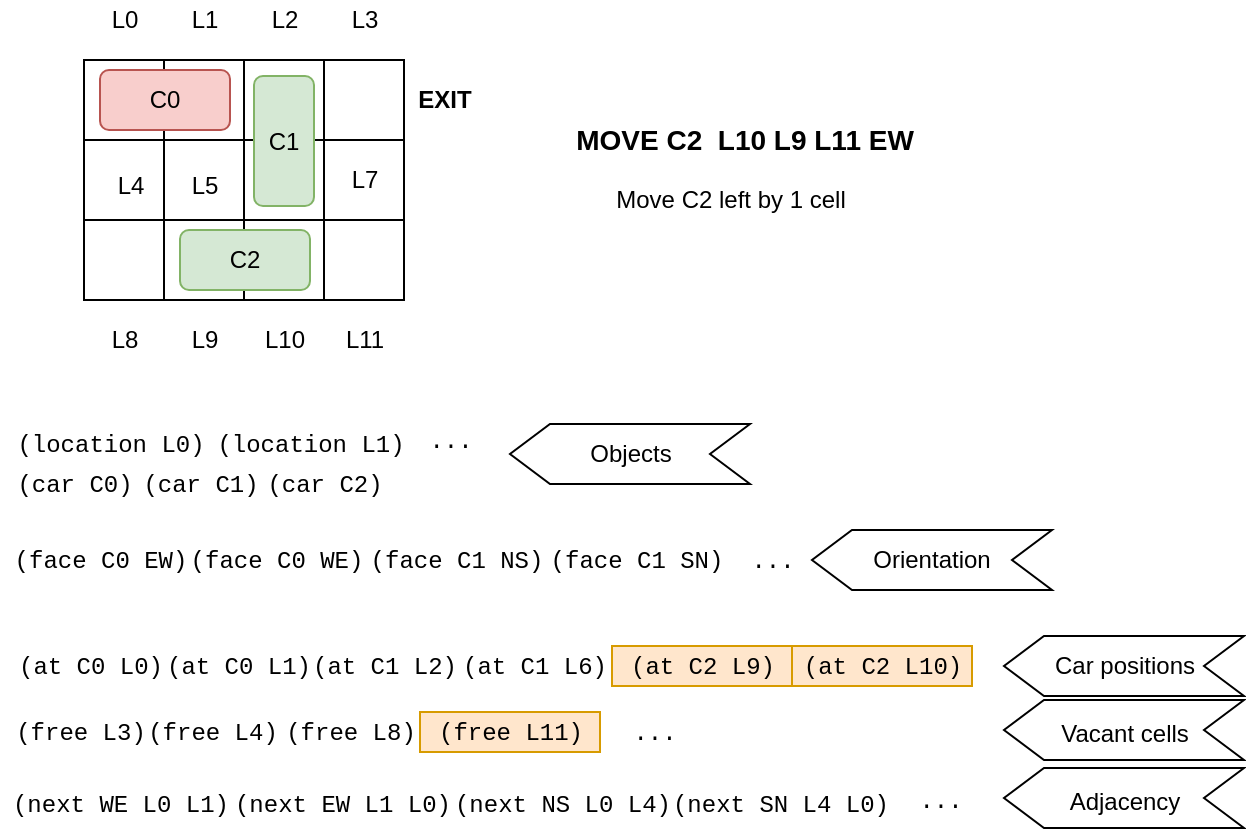<mxfile version="13.10.8" type="device"><diagram id="GSn0JZKrBUztAECRJHA0" name="Page-1"><mxGraphModel dx="1355" dy="776" grid="1" gridSize="10" guides="1" tooltips="1" connect="1" arrows="1" fold="1" page="1" pageScale="1" pageWidth="850" pageHeight="1100" math="0" shadow="0"><root><mxCell id="0"/><mxCell id="1" parent="0"/><mxCell id="cFkK7eowDS_KS3567tMJ-1" value="" style="whiteSpace=wrap;html=1;aspect=fixed;" vertex="1" parent="1"><mxGeometry x="802" y="370" width="40" height="40" as="geometry"/></mxCell><mxCell id="cFkK7eowDS_KS3567tMJ-2" value="" style="whiteSpace=wrap;html=1;aspect=fixed;" vertex="1" parent="1"><mxGeometry x="842" y="370" width="40" height="40" as="geometry"/></mxCell><mxCell id="cFkK7eowDS_KS3567tMJ-3" value="" style="whiteSpace=wrap;html=1;aspect=fixed;" vertex="1" parent="1"><mxGeometry x="882" y="370" width="40" height="40" as="geometry"/></mxCell><mxCell id="cFkK7eowDS_KS3567tMJ-4" value="" style="whiteSpace=wrap;html=1;aspect=fixed;" vertex="1" parent="1"><mxGeometry x="922" y="370" width="40" height="40" as="geometry"/></mxCell><mxCell id="cFkK7eowDS_KS3567tMJ-5" value="" style="whiteSpace=wrap;html=1;aspect=fixed;" vertex="1" parent="1"><mxGeometry x="802" y="410" width="40" height="40" as="geometry"/></mxCell><mxCell id="cFkK7eowDS_KS3567tMJ-6" value="" style="whiteSpace=wrap;html=1;aspect=fixed;" vertex="1" parent="1"><mxGeometry x="842" y="410" width="40" height="40" as="geometry"/></mxCell><mxCell id="cFkK7eowDS_KS3567tMJ-7" value="" style="whiteSpace=wrap;html=1;aspect=fixed;" vertex="1" parent="1"><mxGeometry x="882" y="410" width="40" height="40" as="geometry"/></mxCell><mxCell id="cFkK7eowDS_KS3567tMJ-8" value="" style="whiteSpace=wrap;html=1;aspect=fixed;" vertex="1" parent="1"><mxGeometry x="922" y="410" width="40" height="40" as="geometry"/></mxCell><mxCell id="cFkK7eowDS_KS3567tMJ-9" value="" style="whiteSpace=wrap;html=1;aspect=fixed;" vertex="1" parent="1"><mxGeometry x="802" y="450" width="40" height="40" as="geometry"/></mxCell><mxCell id="cFkK7eowDS_KS3567tMJ-10" value="" style="whiteSpace=wrap;html=1;aspect=fixed;" vertex="1" parent="1"><mxGeometry x="842" y="450" width="40" height="40" as="geometry"/></mxCell><mxCell id="cFkK7eowDS_KS3567tMJ-11" value="" style="whiteSpace=wrap;html=1;aspect=fixed;" vertex="1" parent="1"><mxGeometry x="882" y="450" width="40" height="40" as="geometry"/></mxCell><mxCell id="cFkK7eowDS_KS3567tMJ-12" value="" style="whiteSpace=wrap;html=1;aspect=fixed;" vertex="1" parent="1"><mxGeometry x="922" y="450" width="40" height="40" as="geometry"/></mxCell><mxCell id="cFkK7eowDS_KS3567tMJ-13" value="C0" style="rounded=1;whiteSpace=wrap;html=1;fillColor=#f8cecc;strokeColor=#b85450;" vertex="1" parent="1"><mxGeometry x="810" y="375" width="65" height="30" as="geometry"/></mxCell><mxCell id="cFkK7eowDS_KS3567tMJ-14" value="C1" style="rounded=1;whiteSpace=wrap;html=1;fillColor=#d5e8d4;strokeColor=#82b366;" vertex="1" parent="1"><mxGeometry x="887" y="378" width="30" height="65" as="geometry"/></mxCell><mxCell id="cFkK7eowDS_KS3567tMJ-15" value="EXIT" style="text;html=1;align=center;verticalAlign=middle;resizable=0;points=[];autosize=1;fontStyle=1" vertex="1" parent="1"><mxGeometry x="962" y="380" width="40" height="20" as="geometry"/></mxCell><mxCell id="cFkK7eowDS_KS3567tMJ-16" value="C2" style="rounded=1;whiteSpace=wrap;html=1;fillColor=#d5e8d4;strokeColor=#82b366;" vertex="1" parent="1"><mxGeometry x="850" y="455" width="65" height="30" as="geometry"/></mxCell><mxCell id="cFkK7eowDS_KS3567tMJ-17" value="L0" style="text;html=1;align=center;verticalAlign=middle;resizable=0;points=[];autosize=1;" vertex="1" parent="1"><mxGeometry x="807" y="340" width="30" height="20" as="geometry"/></mxCell><mxCell id="cFkK7eowDS_KS3567tMJ-18" value="L1" style="text;html=1;align=center;verticalAlign=middle;resizable=0;points=[];autosize=1;" vertex="1" parent="1"><mxGeometry x="847" y="340" width="30" height="20" as="geometry"/></mxCell><mxCell id="cFkK7eowDS_KS3567tMJ-19" value="L2" style="text;html=1;align=center;verticalAlign=middle;resizable=0;points=[];autosize=1;" vertex="1" parent="1"><mxGeometry x="887" y="340" width="30" height="20" as="geometry"/></mxCell><mxCell id="cFkK7eowDS_KS3567tMJ-20" value="L3" style="text;html=1;align=center;verticalAlign=middle;resizable=0;points=[];autosize=1;" vertex="1" parent="1"><mxGeometry x="927" y="340" width="30" height="20" as="geometry"/></mxCell><mxCell id="cFkK7eowDS_KS3567tMJ-21" value="L4" style="text;html=1;align=center;verticalAlign=middle;resizable=0;points=[];autosize=1;" vertex="1" parent="1"><mxGeometry x="810" y="423" width="30" height="20" as="geometry"/></mxCell><mxCell id="cFkK7eowDS_KS3567tMJ-22" value="L7" style="text;html=1;align=center;verticalAlign=middle;resizable=0;points=[];autosize=1;" vertex="1" parent="1"><mxGeometry x="927" y="420" width="30" height="20" as="geometry"/></mxCell><mxCell id="cFkK7eowDS_KS3567tMJ-23" value="L8" style="text;html=1;align=center;verticalAlign=middle;resizable=0;points=[];autosize=1;" vertex="1" parent="1"><mxGeometry x="807" y="500" width="30" height="20" as="geometry"/></mxCell><mxCell id="cFkK7eowDS_KS3567tMJ-24" value="L9" style="text;html=1;align=center;verticalAlign=middle;resizable=0;points=[];autosize=1;" vertex="1" parent="1"><mxGeometry x="847" y="500" width="30" height="20" as="geometry"/></mxCell><mxCell id="cFkK7eowDS_KS3567tMJ-25" value="L10" style="text;html=1;align=center;verticalAlign=middle;resizable=0;points=[];autosize=1;" vertex="1" parent="1"><mxGeometry x="882" y="500" width="40" height="20" as="geometry"/></mxCell><mxCell id="cFkK7eowDS_KS3567tMJ-26" value="L11" style="text;html=1;align=center;verticalAlign=middle;resizable=0;points=[];autosize=1;" vertex="1" parent="1"><mxGeometry x="922" y="500" width="40" height="20" as="geometry"/></mxCell><mxCell id="cFkK7eowDS_KS3567tMJ-27" value="L5" style="text;html=1;align=center;verticalAlign=middle;resizable=0;points=[];autosize=1;" vertex="1" parent="1"><mxGeometry x="847" y="423" width="30" height="20" as="geometry"/></mxCell><mxCell id="cFkK7eowDS_KS3567tMJ-28" value="&lt;font face=&quot;Courier New&quot;&gt;(location L0)&lt;br&gt;&lt;/font&gt;" style="text;html=1;align=center;verticalAlign=middle;resizable=0;points=[];autosize=1;" vertex="1" parent="1"><mxGeometry x="760" y="552" width="110" height="20" as="geometry"/></mxCell><mxCell id="cFkK7eowDS_KS3567tMJ-29" value="&lt;font face=&quot;Courier New&quot;&gt;(location L1)&lt;br&gt;&lt;/font&gt;" style="text;html=1;align=center;verticalAlign=middle;resizable=0;points=[];autosize=1;" vertex="1" parent="1"><mxGeometry x="860" y="552" width="110" height="20" as="geometry"/></mxCell><mxCell id="cFkK7eowDS_KS3567tMJ-30" value="&lt;font face=&quot;Courier New&quot;&gt;...&lt;br&gt;&lt;/font&gt;" style="text;html=1;align=center;verticalAlign=middle;resizable=0;points=[];autosize=1;" vertex="1" parent="1"><mxGeometry x="965" y="550" width="40" height="20" as="geometry"/></mxCell><mxCell id="cFkK7eowDS_KS3567tMJ-31" value="&lt;font face=&quot;Courier New&quot;&gt;(car C0)&lt;br&gt;&lt;/font&gt;" style="text;html=1;align=center;verticalAlign=middle;resizable=0;points=[];autosize=1;" vertex="1" parent="1"><mxGeometry x="762" y="572" width="70" height="20" as="geometry"/></mxCell><mxCell id="cFkK7eowDS_KS3567tMJ-32" value="&lt;font face=&quot;Courier New&quot;&gt;(car C1)&lt;br&gt;&lt;/font&gt;" style="text;html=1;align=center;verticalAlign=middle;resizable=0;points=[];autosize=1;" vertex="1" parent="1"><mxGeometry x="825" y="572" width="70" height="20" as="geometry"/></mxCell><mxCell id="cFkK7eowDS_KS3567tMJ-33" value="&lt;font face=&quot;Courier New&quot;&gt;(car C2)&lt;br&gt;&lt;/font&gt;" style="text;html=1;align=center;verticalAlign=middle;resizable=0;points=[];autosize=1;" vertex="1" parent="1"><mxGeometry x="887" y="572" width="70" height="20" as="geometry"/></mxCell><mxCell id="cFkK7eowDS_KS3567tMJ-34" value="&lt;font face=&quot;Courier New&quot;&gt;(at C0 L0)&lt;br&gt;&lt;/font&gt;" style="text;html=1;align=center;verticalAlign=middle;resizable=0;points=[];autosize=1;" vertex="1" parent="1"><mxGeometry x="760" y="663" width="90" height="20" as="geometry"/></mxCell><mxCell id="cFkK7eowDS_KS3567tMJ-35" value="&lt;font face=&quot;Courier New&quot;&gt;(at C0 L1)&lt;br&gt;&lt;/font&gt;" style="text;html=1;align=center;verticalAlign=middle;resizable=0;points=[];autosize=1;" vertex="1" parent="1"><mxGeometry x="834" y="663" width="90" height="20" as="geometry"/></mxCell><mxCell id="cFkK7eowDS_KS3567tMJ-36" value="&lt;font face=&quot;Courier New&quot;&gt;(at C1 L2)&lt;br&gt;&lt;/font&gt;" style="text;html=1;align=center;verticalAlign=middle;resizable=0;points=[];autosize=1;" vertex="1" parent="1"><mxGeometry x="907" y="663" width="90" height="20" as="geometry"/></mxCell><mxCell id="cFkK7eowDS_KS3567tMJ-37" value="&lt;font face=&quot;Courier New&quot;&gt;(at C1 L6)&lt;br&gt;&lt;/font&gt;" style="text;html=1;align=center;verticalAlign=middle;resizable=0;points=[];autosize=1;" vertex="1" parent="1"><mxGeometry x="982" y="663" width="90" height="20" as="geometry"/></mxCell><mxCell id="cFkK7eowDS_KS3567tMJ-38" value="" style="shape=step;perimeter=stepPerimeter;whiteSpace=wrap;html=1;fixedSize=1;rotation=-180;horizontal=1;" vertex="1" parent="1"><mxGeometry x="1015" y="552" width="120" height="30" as="geometry"/></mxCell><mxCell id="cFkK7eowDS_KS3567tMJ-39" value="Objects" style="text;html=1;align=center;verticalAlign=middle;resizable=0;points=[];autosize=1;" vertex="1" parent="1"><mxGeometry x="1045" y="557" width="60" height="20" as="geometry"/></mxCell><mxCell id="cFkK7eowDS_KS3567tMJ-40" value="" style="shape=step;perimeter=stepPerimeter;whiteSpace=wrap;html=1;fixedSize=1;rotation=-180;horizontal=1;" vertex="1" parent="1"><mxGeometry x="1262" y="658" width="120" height="30" as="geometry"/></mxCell><mxCell id="cFkK7eowDS_KS3567tMJ-41" value="&lt;font face=&quot;Courier New&quot;&gt;(next WE L0 L1)&lt;br&gt;&lt;/font&gt;" style="text;html=1;align=center;verticalAlign=middle;resizable=0;points=[];autosize=1;" vertex="1" parent="1"><mxGeometry x="760" y="732" width="120" height="20" as="geometry"/></mxCell><mxCell id="cFkK7eowDS_KS3567tMJ-42" value="&lt;font face=&quot;Courier New&quot;&gt;(face C0 EW)&lt;br&gt;&lt;/font&gt;" style="text;html=1;align=center;verticalAlign=middle;resizable=0;points=[];autosize=1;" vertex="1" parent="1"><mxGeometry x="760" y="610" width="100" height="20" as="geometry"/></mxCell><mxCell id="cFkK7eowDS_KS3567tMJ-43" value="&lt;font face=&quot;Courier New&quot;&gt;(face C0 WE)&lt;br&gt;&lt;/font&gt;" style="text;html=1;align=center;verticalAlign=middle;resizable=0;points=[];autosize=1;" vertex="1" parent="1"><mxGeometry x="848" y="610" width="100" height="20" as="geometry"/></mxCell><mxCell id="cFkK7eowDS_KS3567tMJ-44" value="Car positions" style="text;html=1;align=center;verticalAlign=middle;resizable=0;points=[];autosize=1;" vertex="1" parent="1"><mxGeometry x="1277" y="663" width="90" height="20" as="geometry"/></mxCell><mxCell id="cFkK7eowDS_KS3567tMJ-45" value="&lt;font face=&quot;Courier New&quot;&gt;(face C1 NS)&lt;br&gt;&lt;/font&gt;" style="text;html=1;align=center;verticalAlign=middle;resizable=0;points=[];autosize=1;" vertex="1" parent="1"><mxGeometry x="938" y="610" width="100" height="20" as="geometry"/></mxCell><mxCell id="cFkK7eowDS_KS3567tMJ-46" value="&lt;font face=&quot;Courier New&quot;&gt;(face C1 SN)&lt;br&gt;&lt;/font&gt;" style="text;html=1;align=center;verticalAlign=middle;resizable=0;points=[];autosize=1;" vertex="1" parent="1"><mxGeometry x="1028" y="610" width="100" height="20" as="geometry"/></mxCell><mxCell id="cFkK7eowDS_KS3567tMJ-47" value="&lt;font face=&quot;Courier New&quot;&gt;...&lt;br&gt;&lt;/font&gt;" style="text;html=1;align=center;verticalAlign=middle;resizable=0;points=[];autosize=1;" vertex="1" parent="1"><mxGeometry x="1126" y="610" width="40" height="20" as="geometry"/></mxCell><mxCell id="cFkK7eowDS_KS3567tMJ-48" value="Orientation" style="shape=step;perimeter=stepPerimeter;whiteSpace=wrap;html=1;fixedSize=1;rotation=0;horizontal=1;flipH=1;" vertex="1" parent="1"><mxGeometry x="1166" y="605" width="120" height="30" as="geometry"/></mxCell><mxCell id="cFkK7eowDS_KS3567tMJ-49" value="&lt;font face=&quot;Courier New&quot;&gt;(next EW L1 L0)&lt;br&gt;&lt;/font&gt;" style="text;html=1;align=center;verticalAlign=middle;resizable=0;points=[];autosize=1;" vertex="1" parent="1"><mxGeometry x="871" y="732" width="120" height="20" as="geometry"/></mxCell><mxCell id="cFkK7eowDS_KS3567tMJ-50" value="&lt;font face=&quot;Courier New&quot;&gt;(next NS L0 L4)&lt;br&gt;&lt;/font&gt;" style="text;html=1;align=center;verticalAlign=middle;resizable=0;points=[];autosize=1;" vertex="1" parent="1"><mxGeometry x="981" y="732" width="120" height="20" as="geometry"/></mxCell><mxCell id="cFkK7eowDS_KS3567tMJ-51" value="&lt;font face=&quot;Courier New&quot;&gt;(next SN L4 L0)&lt;br&gt;&lt;/font&gt;" style="text;html=1;align=center;verticalAlign=middle;resizable=0;points=[];autosize=1;" vertex="1" parent="1"><mxGeometry x="1090" y="732" width="120" height="20" as="geometry"/></mxCell><mxCell id="cFkK7eowDS_KS3567tMJ-52" value="&lt;font face=&quot;Courier New&quot;&gt;(free L3)&lt;br&gt;&lt;/font&gt;" style="text;html=1;align=center;verticalAlign=middle;resizable=0;points=[];autosize=1;" vertex="1" parent="1"><mxGeometry x="760" y="696" width="80" height="20" as="geometry"/></mxCell><mxCell id="cFkK7eowDS_KS3567tMJ-53" value="&lt;font face=&quot;Courier New&quot;&gt;(free L4)&lt;br&gt;&lt;/font&gt;" style="text;html=1;align=center;verticalAlign=middle;resizable=0;points=[];autosize=1;" vertex="1" parent="1"><mxGeometry x="826" y="696" width="80" height="20" as="geometry"/></mxCell><mxCell id="cFkK7eowDS_KS3567tMJ-54" value="&lt;font face=&quot;Courier New&quot;&gt;...&lt;br&gt;&lt;/font&gt;" style="text;html=1;align=center;verticalAlign=middle;resizable=0;points=[];autosize=1;" vertex="1" parent="1"><mxGeometry x="1067" y="696" width="40" height="20" as="geometry"/></mxCell><mxCell id="cFkK7eowDS_KS3567tMJ-55" value="&lt;font face=&quot;Courier New&quot;&gt;...&lt;br&gt;&lt;/font&gt;" style="text;html=1;align=center;verticalAlign=middle;resizable=0;points=[];autosize=1;" vertex="1" parent="1"><mxGeometry x="1210" y="730" width="40" height="20" as="geometry"/></mxCell><mxCell id="cFkK7eowDS_KS3567tMJ-56" value="&lt;font face=&quot;Courier New&quot;&gt;(free L8)&lt;br&gt;&lt;/font&gt;" style="text;html=1;align=center;verticalAlign=middle;resizable=0;points=[];autosize=1;" vertex="1" parent="1"><mxGeometry x="895" y="696" width="80" height="20" as="geometry"/></mxCell><mxCell id="cFkK7eowDS_KS3567tMJ-57" value="MOVE C2&amp;nbsp; L10 L9 L11 EW" style="text;html=1;align=center;verticalAlign=middle;resizable=0;points=[];autosize=1;fontStyle=1;fontSize=14;" vertex="1" parent="1"><mxGeometry x="1042" y="400" width="180" height="20" as="geometry"/></mxCell><mxCell id="cFkK7eowDS_KS3567tMJ-58" value="&lt;font face=&quot;Courier New&quot;&gt;(at C2 L9)&lt;br&gt;&lt;/font&gt;" style="text;html=1;align=center;verticalAlign=middle;resizable=0;points=[];autosize=1;fillColor=#ffe6cc;strokeColor=#d79b00;" vertex="1" parent="1"><mxGeometry x="1066" y="663" width="90" height="20" as="geometry"/></mxCell><mxCell id="cFkK7eowDS_KS3567tMJ-59" value="&lt;font face=&quot;Courier New&quot;&gt;(at C2 L10)&lt;br&gt;&lt;/font&gt;" style="text;html=1;align=center;verticalAlign=middle;resizable=0;points=[];autosize=1;fillColor=#ffe6cc;strokeColor=#d79b00;" vertex="1" parent="1"><mxGeometry x="1156" y="663" width="90" height="20" as="geometry"/></mxCell><mxCell id="cFkK7eowDS_KS3567tMJ-60" value="&lt;font face=&quot;Courier New&quot;&gt;(free L11)&lt;br&gt;&lt;/font&gt;" style="text;html=1;align=center;verticalAlign=middle;resizable=0;points=[];autosize=1;fillColor=#ffe6cc;strokeColor=#d79b00;" vertex="1" parent="1"><mxGeometry x="970" y="696" width="90" height="20" as="geometry"/></mxCell><mxCell id="cFkK7eowDS_KS3567tMJ-61" value="" style="group" vertex="1" connectable="0" parent="1"><mxGeometry x="1262" y="690" width="120" height="32" as="geometry"/></mxCell><mxCell id="cFkK7eowDS_KS3567tMJ-62" value="" style="shape=step;perimeter=stepPerimeter;whiteSpace=wrap;html=1;fixedSize=1;rotation=-180;horizontal=1;" vertex="1" parent="cFkK7eowDS_KS3567tMJ-61"><mxGeometry width="120" height="30" as="geometry"/></mxCell><mxCell id="cFkK7eowDS_KS3567tMJ-63" value="Vacant cells" style="text;html=1;align=center;verticalAlign=middle;resizable=0;points=[];autosize=1;" vertex="1" parent="cFkK7eowDS_KS3567tMJ-61"><mxGeometry x="20" y="7" width="80" height="20" as="geometry"/></mxCell><mxCell id="cFkK7eowDS_KS3567tMJ-64" value="" style="group" vertex="1" connectable="0" parent="1"><mxGeometry x="1262" y="724" width="120" height="32" as="geometry"/></mxCell><mxCell id="cFkK7eowDS_KS3567tMJ-65" value="" style="shape=step;perimeter=stepPerimeter;whiteSpace=wrap;html=1;fixedSize=1;rotation=-180;horizontal=1;" vertex="1" parent="cFkK7eowDS_KS3567tMJ-64"><mxGeometry width="120" height="30" as="geometry"/></mxCell><mxCell id="cFkK7eowDS_KS3567tMJ-66" value="Adjacency" style="text;html=1;align=center;verticalAlign=middle;resizable=0;points=[];autosize=1;" vertex="1" parent="cFkK7eowDS_KS3567tMJ-64"><mxGeometry x="25" y="7" width="70" height="20" as="geometry"/></mxCell><mxCell id="cFkK7eowDS_KS3567tMJ-67" value="Move C2 left by 1 cell" style="text;html=1;align=center;verticalAlign=middle;resizable=0;points=[];autosize=1;" vertex="1" parent="1"><mxGeometry x="1060" y="430" width="130" height="20" as="geometry"/></mxCell></root></mxGraphModel></diagram></mxfile>